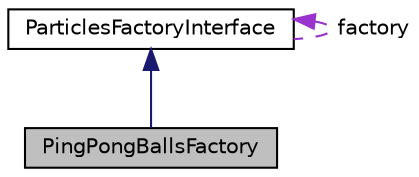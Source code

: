 digraph "PingPongBallsFactory"
{
  edge [fontname="Helvetica",fontsize="10",labelfontname="Helvetica",labelfontsize="10"];
  node [fontname="Helvetica",fontsize="10",shape=record];
  Node2 [label="PingPongBallsFactory",height=0.2,width=0.4,color="black", fillcolor="grey75", style="filled", fontcolor="black"];
  Node3 -> Node2 [dir="back",color="midnightblue",fontsize="10",style="solid",fontname="Helvetica"];
  Node3 [label="ParticlesFactoryInterface",height=0.2,width=0.4,color="black", fillcolor="white", style="filled",URL="$class_particles_factory_interface.html",tooltip="Abstract factory defining interface. "];
  Node3 -> Node3 [dir="back",color="darkorchid3",fontsize="10",style="dashed",label=" factory" ,fontname="Helvetica"];
}
